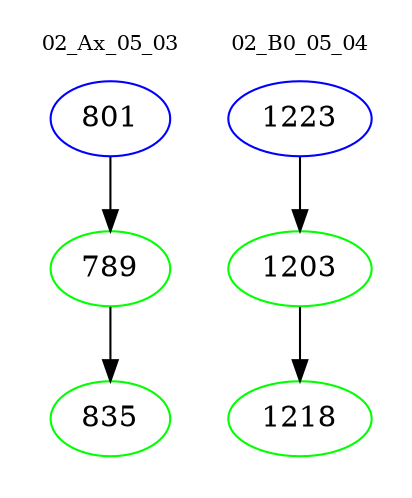 digraph{
subgraph cluster_0 {
color = white
label = "02_Ax_05_03";
fontsize=10;
T0_801 [label="801", color="blue"]
T0_801 -> T0_789 [color="black"]
T0_789 [label="789", color="green"]
T0_789 -> T0_835 [color="black"]
T0_835 [label="835", color="green"]
}
subgraph cluster_1 {
color = white
label = "02_B0_05_04";
fontsize=10;
T1_1223 [label="1223", color="blue"]
T1_1223 -> T1_1203 [color="black"]
T1_1203 [label="1203", color="green"]
T1_1203 -> T1_1218 [color="black"]
T1_1218 [label="1218", color="green"]
}
}
